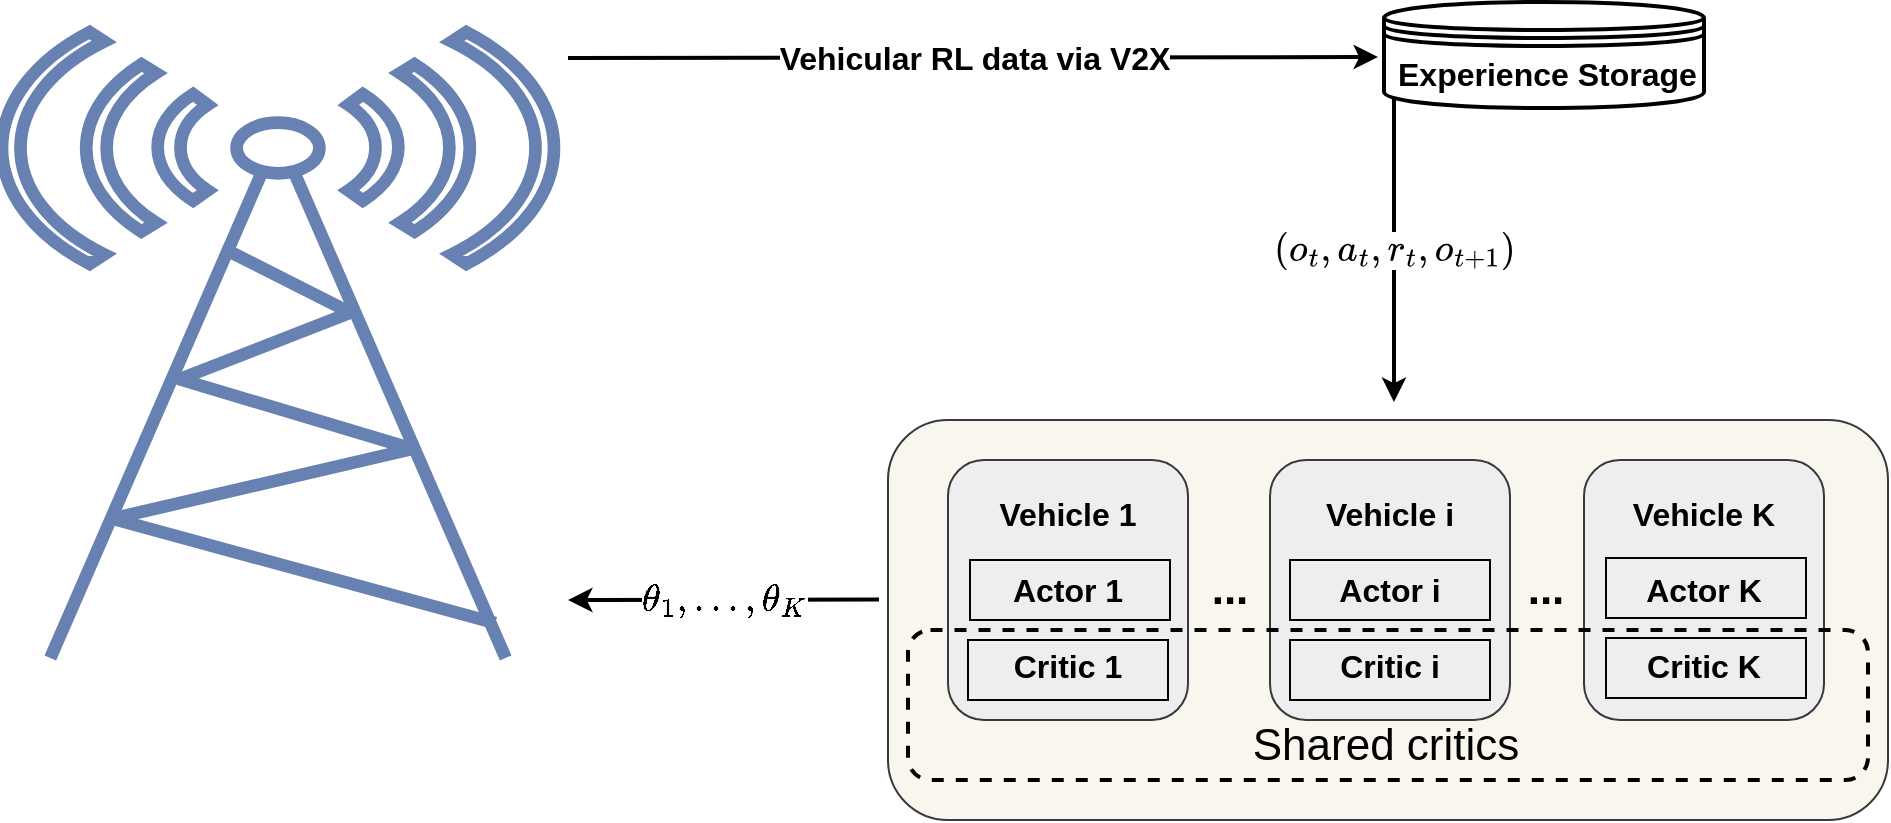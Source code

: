 <mxfile version="21.2.9" type="github">
  <diagram name="Page-1" id="2YBvvXClWsGukQMizWep">
    <mxGraphModel dx="2023" dy="1906" grid="1" gridSize="10" guides="1" tooltips="1" connect="1" arrows="1" fold="1" page="1" pageScale="1" pageWidth="850" pageHeight="1100" math="1" shadow="0">
      <root>
        <mxCell id="0" />
        <mxCell id="1" parent="0" />
        <mxCell id="Kj5qIFh146dT2ycBZiFC-2" value="" style="rounded=1;whiteSpace=wrap;html=1;fillColor=#f9f7ed;strokeColor=#36393d;" parent="1" vertex="1">
          <mxGeometry x="120" y="-20" width="500" height="200" as="geometry" />
        </mxCell>
        <mxCell id="Kj5qIFh146dT2ycBZiFC-3" value="&lt;b style=&quot;font-size: 16px;&quot;&gt;Vehicle 1&lt;br&gt;&lt;br&gt;Actor 1&lt;br&gt;&lt;br&gt;Critic 1&lt;/b&gt;" style="rounded=1;whiteSpace=wrap;html=1;fillColor=#eeeeee;strokeColor=#36393d;" parent="1" vertex="1">
          <mxGeometry x="150" width="120" height="130" as="geometry" />
        </mxCell>
        <mxCell id="Kj5qIFh146dT2ycBZiFC-4" value="&lt;b style=&quot;font-size: 16px;&quot;&gt;Vehicle i&lt;br&gt;&lt;br&gt;Actor i&lt;br&gt;&lt;br&gt;Critic i&lt;/b&gt;" style="rounded=1;whiteSpace=wrap;html=1;fillColor=#eeeeee;strokeColor=#36393d;" parent="1" vertex="1">
          <mxGeometry x="311" width="120" height="130" as="geometry" />
        </mxCell>
        <mxCell id="Kj5qIFh146dT2ycBZiFC-6" value="&lt;b style=&quot;font-size: 16px;&quot;&gt;Vehicle K&lt;br&gt;&lt;br&gt;Actor K&lt;br&gt;&lt;br&gt;Critic K&lt;/b&gt;" style="rounded=1;whiteSpace=wrap;html=1;fillColor=#eeeeee;strokeColor=#36393d;" parent="1" vertex="1">
          <mxGeometry x="468" width="120" height="130" as="geometry" />
        </mxCell>
        <mxCell id="Kj5qIFh146dT2ycBZiFC-8" value="&lt;b&gt;&lt;font style=&quot;font-size: 22px;&quot;&gt;...&lt;/font&gt;&lt;/b&gt;" style="text;html=1;strokeColor=none;fillColor=none;align=center;verticalAlign=middle;whiteSpace=wrap;rounded=0;" parent="1" vertex="1">
          <mxGeometry x="261" y="50" width="60" height="30" as="geometry" />
        </mxCell>
        <mxCell id="Kj5qIFh146dT2ycBZiFC-9" value="&lt;b&gt;&lt;font style=&quot;font-size: 22px;&quot;&gt;...&lt;/font&gt;&lt;/b&gt;" style="text;html=1;strokeColor=none;fillColor=none;align=center;verticalAlign=middle;whiteSpace=wrap;rounded=0;" parent="1" vertex="1">
          <mxGeometry x="419" y="50" width="60" height="30" as="geometry" />
        </mxCell>
        <mxCell id="Kj5qIFh146dT2ycBZiFC-11" value="" style="rounded=0;whiteSpace=wrap;html=1;fontSize=22;fillColor=none;" parent="1" vertex="1">
          <mxGeometry x="161" y="50" width="100" height="30" as="geometry" />
        </mxCell>
        <mxCell id="Kj5qIFh146dT2ycBZiFC-12" value="" style="rounded=0;whiteSpace=wrap;html=1;fontSize=22;fillColor=none;" parent="1" vertex="1">
          <mxGeometry x="160" y="90" width="100" height="30" as="geometry" />
        </mxCell>
        <mxCell id="Kj5qIFh146dT2ycBZiFC-13" value="" style="rounded=0;whiteSpace=wrap;html=1;fontSize=22;fillColor=none;" parent="1" vertex="1">
          <mxGeometry x="321" y="50" width="100" height="30" as="geometry" />
        </mxCell>
        <mxCell id="Kj5qIFh146dT2ycBZiFC-14" value="" style="rounded=0;whiteSpace=wrap;html=1;fontSize=22;fillColor=none;" parent="1" vertex="1">
          <mxGeometry x="321" y="90" width="100" height="30" as="geometry" />
        </mxCell>
        <mxCell id="Kj5qIFh146dT2ycBZiFC-15" value="" style="rounded=0;whiteSpace=wrap;html=1;fontSize=22;fillColor=none;" parent="1" vertex="1">
          <mxGeometry x="479" y="49" width="100" height="30" as="geometry" />
        </mxCell>
        <mxCell id="Kj5qIFh146dT2ycBZiFC-16" value="" style="rounded=0;whiteSpace=wrap;html=1;fontSize=22;fillColor=none;" parent="1" vertex="1">
          <mxGeometry x="479" y="89" width="100" height="30" as="geometry" />
        </mxCell>
        <mxCell id="Kj5qIFh146dT2ycBZiFC-19" value="" style="rounded=1;whiteSpace=wrap;html=1;fontSize=22;fillColor=none;dashed=1;strokeWidth=2;" parent="1" vertex="1">
          <mxGeometry x="130" y="85" width="480" height="75" as="geometry" />
        </mxCell>
        <mxCell id="Kj5qIFh146dT2ycBZiFC-20" value="Shared critics" style="text;html=1;strokeColor=none;fillColor=none;align=center;verticalAlign=middle;whiteSpace=wrap;rounded=0;fontSize=22;" parent="1" vertex="1">
          <mxGeometry x="159" y="128" width="420" height="30" as="geometry" />
        </mxCell>
        <mxCell id="Kj5qIFh146dT2ycBZiFC-28" value="" style="shape=datastore;whiteSpace=wrap;html=1;strokeWidth=2;fontSize=16;" parent="1" vertex="1">
          <mxGeometry x="368" y="-229" width="160" height="53" as="geometry" />
        </mxCell>
        <mxCell id="Kj5qIFh146dT2ycBZiFC-31" value="" style="endArrow=classic;html=1;rounded=0;strokeWidth=2;fontSize=16;entryX=0;entryY=0.5;entryDx=0;entryDy=0;" parent="1" edge="1">
          <mxGeometry relative="1" as="geometry">
            <mxPoint x="-40" y="-201" as="sourcePoint" />
            <mxPoint x="365" y="-201.5" as="targetPoint" />
          </mxGeometry>
        </mxCell>
        <mxCell id="Kj5qIFh146dT2ycBZiFC-32" value="Vehicular RL data via V2X" style="edgeLabel;resizable=0;html=1;align=center;verticalAlign=middle;strokeWidth=2;fontSize=16;fillColor=none;fontStyle=1" parent="Kj5qIFh146dT2ycBZiFC-31" connectable="0" vertex="1">
          <mxGeometry relative="1" as="geometry" />
        </mxCell>
        <mxCell id="Kj5qIFh146dT2ycBZiFC-33" value="" style="endArrow=classic;html=1;rounded=0;strokeWidth=2;fontSize=16;exitX=-0.009;exitY=0.449;exitDx=0;exitDy=0;exitPerimeter=0;" parent="1" source="Kj5qIFh146dT2ycBZiFC-2" edge="1">
          <mxGeometry relative="1" as="geometry">
            <mxPoint x="110" y="60" as="sourcePoint" />
            <mxPoint x="-40" y="70" as="targetPoint" />
          </mxGeometry>
        </mxCell>
        <mxCell id="Kj5qIFh146dT2ycBZiFC-34" value="$$\theta_1,\dots,\theta_K$$" style="edgeLabel;resizable=0;html=1;align=center;verticalAlign=middle;strokeWidth=2;fontSize=16;fillColor=none;" parent="Kj5qIFh146dT2ycBZiFC-33" connectable="0" vertex="1">
          <mxGeometry relative="1" as="geometry" />
        </mxCell>
        <mxCell id="Kj5qIFh146dT2ycBZiFC-35" value="" style="fontColor=#0066CC;verticalAlign=top;verticalLabelPosition=bottom;labelPosition=center;align=center;html=1;outlineConnect=0;fillColor=default;strokeColor=#6881B3;gradientColor=none;gradientDirection=north;strokeWidth=2;shape=mxgraph.networks.radio_tower;fontSize=16;" parent="1" vertex="1">
          <mxGeometry x="-323" y="-214" width="276" height="313" as="geometry" />
        </mxCell>
        <mxCell id="_0HYidjk9VwmrmX6DFW6-1" value="" style="endArrow=classic;html=1;rounded=0;fontSize=16;strokeWidth=2;" edge="1" parent="1">
          <mxGeometry relative="1" as="geometry">
            <mxPoint x="373" y="-181" as="sourcePoint" />
            <mxPoint x="373" y="-29" as="targetPoint" />
          </mxGeometry>
        </mxCell>
        <mxCell id="_0HYidjk9VwmrmX6DFW6-2" value="&lt;svg style=&quot;vertical-align: -0.566ex;&quot; xmlns:xlink=&quot;http://www.w3.org/1999/xlink&quot; viewBox=&quot;0 -750 6318.7 1000&quot; role=&quot;img&quot; height=&quot;2.262ex&quot; width=&quot;14.296ex&quot; xmlns=&quot;http://www.w3.org/2000/svg&quot;&gt;&lt;defs&gt;&lt;path d=&quot;M94 250Q94 319 104 381T127 488T164 576T202 643T244 695T277 729T302 750H315H319Q333 750 333 741Q333 738 316 720T275 667T226 581T184 443T167 250T184 58T225 -81T274 -167T316 -220T333 -241Q333 -250 318 -250H315H302L274 -226Q180 -141 137 -14T94 250Z&quot; id=&quot;MJX-1-TEX-N-28&quot;&gt;&lt;/path&gt;&lt;path d=&quot;M201 -11Q126 -11 80 38T34 156Q34 221 64 279T146 380Q222 441 301 441Q333 441 341 440Q354 437 367 433T402 417T438 387T464 338T476 268Q476 161 390 75T201 -11ZM121 120Q121 70 147 48T206 26Q250 26 289 58T351 142Q360 163 374 216T388 308Q388 352 370 375Q346 405 306 405Q243 405 195 347Q158 303 140 230T121 120Z&quot; id=&quot;MJX-1-TEX-I-1D45C&quot;&gt;&lt;/path&gt;&lt;path d=&quot;M26 385Q19 392 19 395Q19 399 22 411T27 425Q29 430 36 430T87 431H140L159 511Q162 522 166 540T173 566T179 586T187 603T197 615T211 624T229 626Q247 625 254 615T261 596Q261 589 252 549T232 470L222 433Q222 431 272 431H323Q330 424 330 420Q330 398 317 385H210L174 240Q135 80 135 68Q135 26 162 26Q197 26 230 60T283 144Q285 150 288 151T303 153H307Q322 153 322 145Q322 142 319 133Q314 117 301 95T267 48T216 6T155 -11Q125 -11 98 4T59 56Q57 64 57 83V101L92 241Q127 382 128 383Q128 385 77 385H26Z&quot; id=&quot;MJX-1-TEX-I-1D461&quot;&gt;&lt;/path&gt;&lt;path d=&quot;M78 35T78 60T94 103T137 121Q165 121 187 96T210 8Q210 -27 201 -60T180 -117T154 -158T130 -185T117 -194Q113 -194 104 -185T95 -172Q95 -168 106 -156T131 -126T157 -76T173 -3V9L172 8Q170 7 167 6T161 3T152 1T140 0Q113 0 96 17Z&quot; id=&quot;MJX-1-TEX-N-2C&quot;&gt;&lt;/path&gt;&lt;path d=&quot;M33 157Q33 258 109 349T280 441Q331 441 370 392Q386 422 416 422Q429 422 439 414T449 394Q449 381 412 234T374 68Q374 43 381 35T402 26Q411 27 422 35Q443 55 463 131Q469 151 473 152Q475 153 483 153H487Q506 153 506 144Q506 138 501 117T481 63T449 13Q436 0 417 -8Q409 -10 393 -10Q359 -10 336 5T306 36L300 51Q299 52 296 50Q294 48 292 46Q233 -10 172 -10Q117 -10 75 30T33 157ZM351 328Q351 334 346 350T323 385T277 405Q242 405 210 374T160 293Q131 214 119 129Q119 126 119 118T118 106Q118 61 136 44T179 26Q217 26 254 59T298 110Q300 114 325 217T351 328Z&quot; id=&quot;MJX-1-TEX-I-1D44E&quot;&gt;&lt;/path&gt;&lt;path d=&quot;M21 287Q22 290 23 295T28 317T38 348T53 381T73 411T99 433T132 442Q161 442 183 430T214 408T225 388Q227 382 228 382T236 389Q284 441 347 441H350Q398 441 422 400Q430 381 430 363Q430 333 417 315T391 292T366 288Q346 288 334 299T322 328Q322 376 378 392Q356 405 342 405Q286 405 239 331Q229 315 224 298T190 165Q156 25 151 16Q138 -11 108 -11Q95 -11 87 -5T76 7T74 17Q74 30 114 189T154 366Q154 405 128 405Q107 405 92 377T68 316T57 280Q55 278 41 278H27Q21 284 21 287Z&quot; id=&quot;MJX-1-TEX-I-1D45F&quot;&gt;&lt;/path&gt;&lt;path d=&quot;M56 237T56 250T70 270H369V420L370 570Q380 583 389 583Q402 583 409 568V270H707Q722 262 722 250T707 230H409V-68Q401 -82 391 -82H389H387Q375 -82 369 -68V230H70Q56 237 56 250Z&quot; id=&quot;MJX-1-TEX-N-2B&quot;&gt;&lt;/path&gt;&lt;path d=&quot;M213 578L200 573Q186 568 160 563T102 556H83V602H102Q149 604 189 617T245 641T273 663Q275 666 285 666Q294 666 302 660V361L303 61Q310 54 315 52T339 48T401 46H427V0H416Q395 3 257 3Q121 3 100 0H88V46H114Q136 46 152 46T177 47T193 50T201 52T207 57T213 61V578Z&quot; id=&quot;MJX-1-TEX-N-31&quot;&gt;&lt;/path&gt;&lt;path d=&quot;M60 749L64 750Q69 750 74 750H86L114 726Q208 641 251 514T294 250Q294 182 284 119T261 12T224 -76T186 -143T145 -194T113 -227T90 -246Q87 -249 86 -250H74Q66 -250 63 -250T58 -247T55 -238Q56 -237 66 -225Q221 -64 221 250T66 725Q56 737 55 738Q55 746 60 749Z&quot; id=&quot;MJX-1-TEX-N-29&quot;&gt;&lt;/path&gt;&lt;/defs&gt;&lt;g transform=&quot;scale(1,-1)&quot; stroke-width=&quot;0&quot; fill=&quot;currentColor&quot; stroke=&quot;currentColor&quot;&gt;&lt;g data-mml-node=&quot;math&quot;&gt;&lt;g data-mml-node=&quot;mo&quot;&gt;&lt;use xlink:href=&quot;#MJX-1-TEX-N-28&quot; data-c=&quot;28&quot;&gt;&lt;/use&gt;&lt;/g&gt;&lt;g transform=&quot;translate(389,0)&quot; data-mml-node=&quot;msub&quot;&gt;&lt;g data-mml-node=&quot;mi&quot;&gt;&lt;use xlink:href=&quot;#MJX-1-TEX-I-1D45C&quot; data-c=&quot;1D45C&quot;&gt;&lt;/use&gt;&lt;/g&gt;&lt;g transform=&quot;translate(518,-150) scale(0.707)&quot; data-mml-node=&quot;mi&quot;&gt;&lt;use xlink:href=&quot;#MJX-1-TEX-I-1D461&quot; data-c=&quot;1D461&quot;&gt;&lt;/use&gt;&lt;/g&gt;&lt;/g&gt;&lt;g transform=&quot;translate(1212.3,0)&quot; data-mml-node=&quot;mo&quot;&gt;&lt;use xlink:href=&quot;#MJX-1-TEX-N-2C&quot; data-c=&quot;2C&quot;&gt;&lt;/use&gt;&lt;/g&gt;&lt;g transform=&quot;translate(1656.9,0)&quot; data-mml-node=&quot;msub&quot;&gt;&lt;g data-mml-node=&quot;mi&quot;&gt;&lt;use xlink:href=&quot;#MJX-1-TEX-I-1D44E&quot; data-c=&quot;1D44E&quot;&gt;&lt;/use&gt;&lt;/g&gt;&lt;g transform=&quot;translate(562,-150) scale(0.707)&quot; data-mml-node=&quot;mi&quot;&gt;&lt;use xlink:href=&quot;#MJX-1-TEX-I-1D461&quot; data-c=&quot;1D461&quot;&gt;&lt;/use&gt;&lt;/g&gt;&lt;/g&gt;&lt;g transform=&quot;translate(2524.2,0)&quot; data-mml-node=&quot;mo&quot;&gt;&lt;use xlink:href=&quot;#MJX-1-TEX-N-2C&quot; data-c=&quot;2C&quot;&gt;&lt;/use&gt;&lt;/g&gt;&lt;g transform=&quot;translate(2968.9,0)&quot; data-mml-node=&quot;msub&quot;&gt;&lt;g data-mml-node=&quot;mi&quot;&gt;&lt;use xlink:href=&quot;#MJX-1-TEX-I-1D45F&quot; data-c=&quot;1D45F&quot;&gt;&lt;/use&gt;&lt;/g&gt;&lt;g transform=&quot;translate(484,-150) scale(0.707)&quot; data-mml-node=&quot;mi&quot;&gt;&lt;use xlink:href=&quot;#MJX-1-TEX-I-1D461&quot; data-c=&quot;1D461&quot;&gt;&lt;/use&gt;&lt;/g&gt;&lt;/g&gt;&lt;g transform=&quot;translate(3758.1,0)&quot; data-mml-node=&quot;mo&quot;&gt;&lt;use xlink:href=&quot;#MJX-1-TEX-N-2C&quot; data-c=&quot;2C&quot;&gt;&lt;/use&gt;&lt;/g&gt;&lt;g transform=&quot;translate(4202.8,0)&quot; data-mml-node=&quot;msub&quot;&gt;&lt;g data-mml-node=&quot;mi&quot;&gt;&lt;use xlink:href=&quot;#MJX-1-TEX-I-1D45C&quot; data-c=&quot;1D45C&quot;&gt;&lt;/use&gt;&lt;/g&gt;&lt;g data-mjx-texclass=&quot;ORD&quot; transform=&quot;translate(518,-150) scale(0.707)&quot; data-mml-node=&quot;TeXAtom&quot;&gt;&lt;g data-mml-node=&quot;mi&quot;&gt;&lt;use xlink:href=&quot;#MJX-1-TEX-I-1D461&quot; data-c=&quot;1D461&quot;&gt;&lt;/use&gt;&lt;/g&gt;&lt;g transform=&quot;translate(361,0)&quot; data-mml-node=&quot;mo&quot;&gt;&lt;use xlink:href=&quot;#MJX-1-TEX-N-2B&quot; data-c=&quot;2B&quot;&gt;&lt;/use&gt;&lt;/g&gt;&lt;g transform=&quot;translate(1139,0)&quot; data-mml-node=&quot;mn&quot;&gt;&lt;use xlink:href=&quot;#MJX-1-TEX-N-31&quot; data-c=&quot;31&quot;&gt;&lt;/use&gt;&lt;/g&gt;&lt;/g&gt;&lt;/g&gt;&lt;g transform=&quot;translate(5929.7,0)&quot; data-mml-node=&quot;mo&quot;&gt;&lt;use xlink:href=&quot;#MJX-1-TEX-N-29&quot; data-c=&quot;29&quot;&gt;&lt;/use&gt;&lt;/g&gt;&lt;/g&gt;&lt;/g&gt;&lt;/svg&gt;" style="edgeLabel;resizable=0;html=1;align=center;verticalAlign=middle;dashed=1;strokeWidth=2;fontSize=16;fillColor=none;" connectable="0" vertex="1" parent="_0HYidjk9VwmrmX6DFW6-1">
          <mxGeometry relative="1" as="geometry">
            <mxPoint as="offset" />
          </mxGeometry>
        </mxCell>
        <mxCell id="_0HYidjk9VwmrmX6DFW6-3" value="&lt;b&gt;Experience Storage&lt;/b&gt;" style="edgeLabel;resizable=0;html=1;align=left;verticalAlign=bottom;dashed=1;strokeWidth=2;fontSize=16;fillColor=none;" connectable="0" vertex="1" parent="_0HYidjk9VwmrmX6DFW6-1">
          <mxGeometry x="-1" relative="1" as="geometry">
            <mxPoint y="-1" as="offset" />
          </mxGeometry>
        </mxCell>
      </root>
    </mxGraphModel>
  </diagram>
</mxfile>
